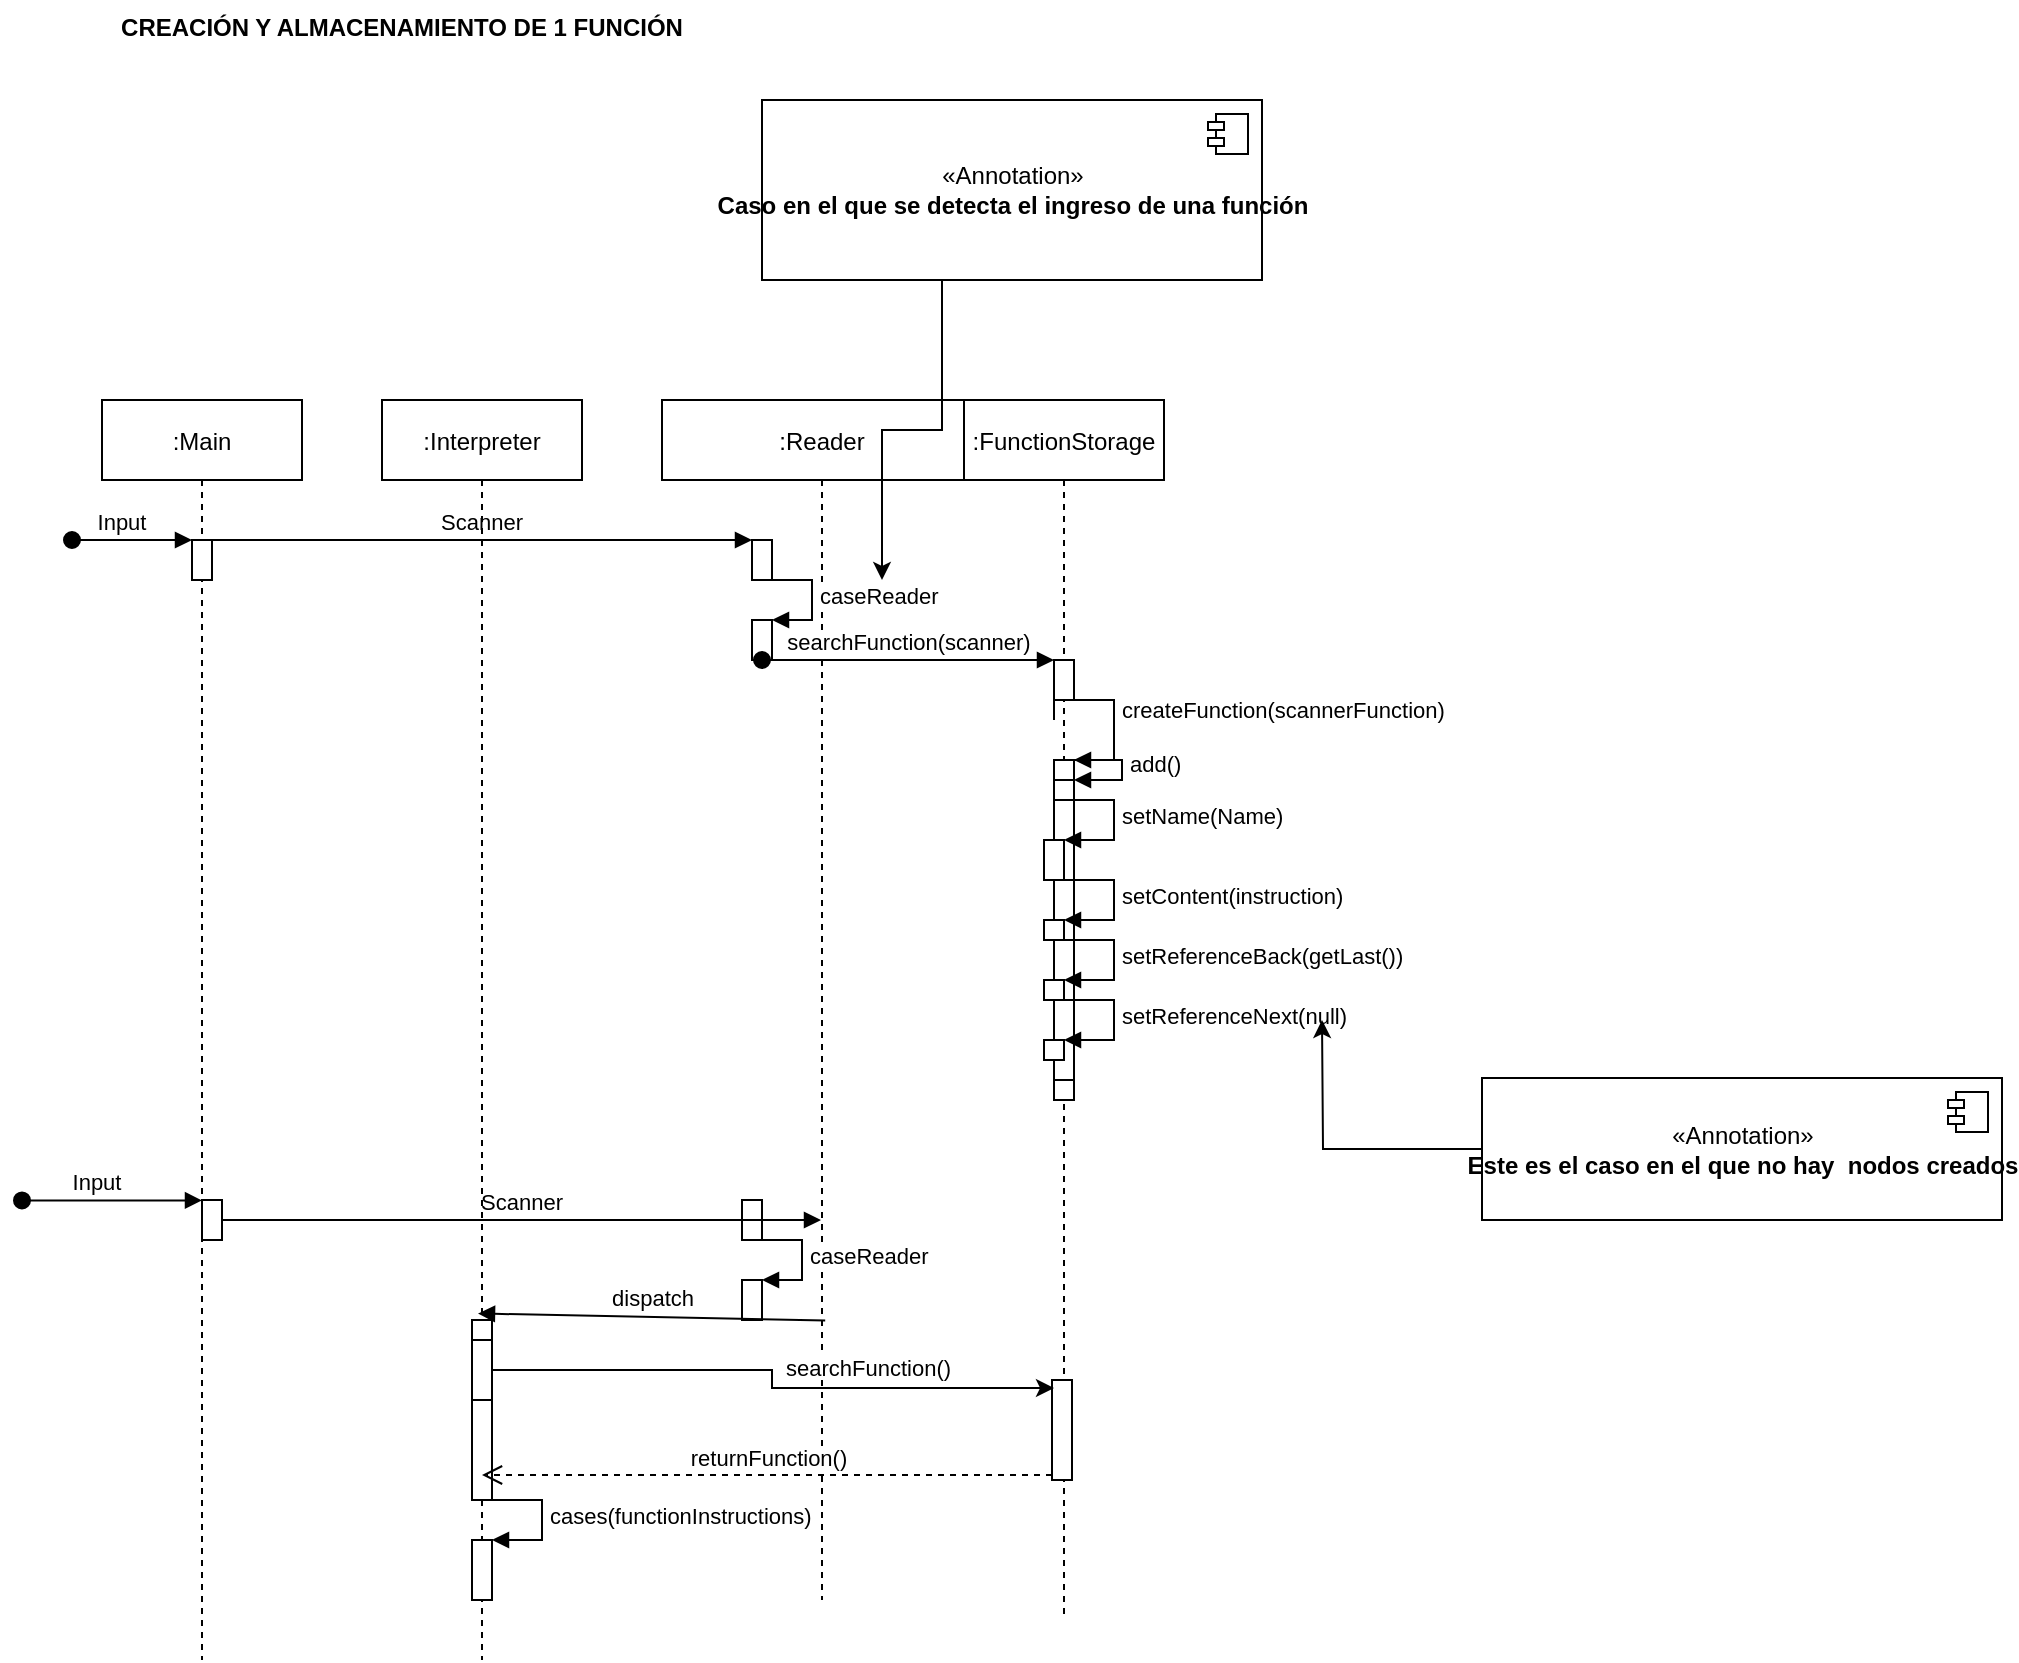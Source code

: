 <mxfile version="16.5.6" type="github">
  <diagram id="kgpKYQtTHZ0yAKxKKP6v" name="Page-1">
    <mxGraphModel dx="1918" dy="1552" grid="1" gridSize="10" guides="1" tooltips="1" connect="1" arrows="1" fold="1" page="1" pageScale="1" pageWidth="850" pageHeight="1100" math="0" shadow="0">
      <root>
        <mxCell id="0" />
        <mxCell id="1" parent="0" />
        <mxCell id="3nuBFxr9cyL0pnOWT2aG-1" value=":Main" style="shape=umlLifeline;perimeter=lifelinePerimeter;container=1;collapsible=0;recursiveResize=0;rounded=0;shadow=0;strokeWidth=1;" parent="1" vertex="1">
          <mxGeometry x="20" y="80" width="100" height="630" as="geometry" />
        </mxCell>
        <mxCell id="3nuBFxr9cyL0pnOWT2aG-2" value="" style="points=[];perimeter=orthogonalPerimeter;rounded=0;shadow=0;strokeWidth=1;" parent="3nuBFxr9cyL0pnOWT2aG-1" vertex="1">
          <mxGeometry x="45" y="70" width="10" height="20" as="geometry" />
        </mxCell>
        <mxCell id="3nuBFxr9cyL0pnOWT2aG-3" value="Input" style="verticalAlign=bottom;startArrow=oval;endArrow=block;startSize=8;shadow=0;strokeWidth=1;" parent="3nuBFxr9cyL0pnOWT2aG-1" target="3nuBFxr9cyL0pnOWT2aG-2" edge="1">
          <mxGeometry x="-0.167" relative="1" as="geometry">
            <mxPoint x="-15" y="70" as="sourcePoint" />
            <mxPoint as="offset" />
          </mxGeometry>
        </mxCell>
        <mxCell id="9EuFA9lxJS0PykdGBQlW-19" value="" style="points=[];perimeter=orthogonalPerimeter;rounded=0;shadow=0;strokeWidth=1;" parent="3nuBFxr9cyL0pnOWT2aG-1" vertex="1">
          <mxGeometry x="50" y="400" width="10" height="20" as="geometry" />
        </mxCell>
        <mxCell id="9EuFA9lxJS0PykdGBQlW-20" value="Input" style="verticalAlign=bottom;startArrow=oval;endArrow=block;startSize=8;shadow=0;strokeWidth=1;exitX=0.5;exitY=0.69;exitDx=0;exitDy=0;exitPerimeter=0;" parent="3nuBFxr9cyL0pnOWT2aG-1" target="9EuFA9lxJS0PykdGBQlW-19" edge="1">
          <mxGeometry x="-0.167" relative="1" as="geometry">
            <mxPoint x="-40" y="400.2" as="sourcePoint" />
            <mxPoint as="offset" />
          </mxGeometry>
        </mxCell>
        <mxCell id="3nuBFxr9cyL0pnOWT2aG-5" value=":Reader" style="shape=umlLifeline;perimeter=lifelinePerimeter;container=1;collapsible=0;recursiveResize=0;rounded=0;shadow=0;strokeWidth=1;" parent="1" vertex="1">
          <mxGeometry x="300" y="80" width="160" height="600" as="geometry" />
        </mxCell>
        <mxCell id="3nuBFxr9cyL0pnOWT2aG-6" value="" style="points=[];perimeter=orthogonalPerimeter;rounded=0;shadow=0;strokeWidth=1;" parent="3nuBFxr9cyL0pnOWT2aG-5" vertex="1">
          <mxGeometry x="45" y="70" width="10" height="20" as="geometry" />
        </mxCell>
        <mxCell id="Wa7YtOmpZMIhRV8Ab6Mp-7" value="" style="html=1;points=[];perimeter=orthogonalPerimeter;" parent="3nuBFxr9cyL0pnOWT2aG-5" vertex="1">
          <mxGeometry x="45" y="110" width="10" height="20" as="geometry" />
        </mxCell>
        <mxCell id="Wa7YtOmpZMIhRV8Ab6Mp-8" value="caseReader" style="edgeStyle=orthogonalEdgeStyle;html=1;align=left;spacingLeft=2;endArrow=block;rounded=0;entryX=1;entryY=0;" parent="3nuBFxr9cyL0pnOWT2aG-5" target="Wa7YtOmpZMIhRV8Ab6Mp-7" edge="1">
          <mxGeometry relative="1" as="geometry">
            <mxPoint x="50" y="90" as="sourcePoint" />
            <Array as="points">
              <mxPoint x="75" y="90" />
              <mxPoint x="75" y="110" />
            </Array>
          </mxGeometry>
        </mxCell>
        <mxCell id="5q7rxbdqiVcTN_8Q1Ob2-3" value="&lt;span style=&quot;color: rgb(0 , 0 , 0) ; font-family: &amp;#34;helvetica&amp;#34; ; font-size: 11px ; font-style: normal ; font-weight: 400 ; letter-spacing: normal ; text-align: center ; text-indent: 0px ; text-transform: none ; word-spacing: 0px ; background-color: rgb(255 , 255 , 255) ; display: inline ; float: none&quot;&gt;searchFunction()&lt;/span&gt;" style="text;whiteSpace=wrap;html=1;" vertex="1" parent="3nuBFxr9cyL0pnOWT2aG-5">
          <mxGeometry x="60" y="470" width="100" height="30" as="geometry" />
        </mxCell>
        <mxCell id="3nuBFxr9cyL0pnOWT2aG-8" value="Scanner" style="verticalAlign=bottom;endArrow=block;entryX=0;entryY=0;shadow=0;strokeWidth=1;" parent="1" source="3nuBFxr9cyL0pnOWT2aG-2" target="3nuBFxr9cyL0pnOWT2aG-6" edge="1">
          <mxGeometry relative="1" as="geometry">
            <mxPoint x="275" y="160" as="sourcePoint" />
          </mxGeometry>
        </mxCell>
        <mxCell id="Wa7YtOmpZMIhRV8Ab6Mp-1" value=":FunctionStorage" style="shape=umlLifeline;perimeter=lifelinePerimeter;container=1;collapsible=0;recursiveResize=0;rounded=0;shadow=0;strokeWidth=1;" parent="1" vertex="1">
          <mxGeometry x="451" y="80" width="100" height="610" as="geometry" />
        </mxCell>
        <mxCell id="Wa7YtOmpZMIhRV8Ab6Mp-26" value="" style="html=1;points=[];perimeter=orthogonalPerimeter;" parent="Wa7YtOmpZMIhRV8Ab6Mp-1" vertex="1">
          <mxGeometry x="45" y="180" width="10" height="170" as="geometry" />
        </mxCell>
        <mxCell id="R9P6kDvlkgEmbngEEbAk-9" value="" style="html=1;points=[];perimeter=orthogonalPerimeter;" parent="Wa7YtOmpZMIhRV8Ab6Mp-1" vertex="1">
          <mxGeometry x="45" y="190" width="10" height="150" as="geometry" />
        </mxCell>
        <mxCell id="Wa7YtOmpZMIhRV8Ab6Mp-9" value="" style="html=1;points=[];perimeter=orthogonalPerimeter;" parent="Wa7YtOmpZMIhRV8Ab6Mp-1" vertex="1">
          <mxGeometry x="45" y="130" width="10" height="20" as="geometry" />
        </mxCell>
        <mxCell id="Wa7YtOmpZMIhRV8Ab6Mp-27" value="createFunction(scannerFunction)" style="edgeStyle=orthogonalEdgeStyle;html=1;align=left;spacingLeft=2;endArrow=block;rounded=0;entryX=1;entryY=0;" parent="Wa7YtOmpZMIhRV8Ab6Mp-1" target="Wa7YtOmpZMIhRV8Ab6Mp-26" edge="1">
          <mxGeometry relative="1" as="geometry">
            <mxPoint x="45" y="160" as="sourcePoint" />
            <Array as="points">
              <mxPoint x="45" y="150" />
              <mxPoint x="75" y="150" />
              <mxPoint x="75" y="180" />
            </Array>
          </mxGeometry>
        </mxCell>
        <mxCell id="R9P6kDvlkgEmbngEEbAk-1" value="" style="html=1;points=[];perimeter=orthogonalPerimeter;" parent="Wa7YtOmpZMIhRV8Ab6Mp-1" vertex="1">
          <mxGeometry x="40" y="220" width="10" height="20" as="geometry" />
        </mxCell>
        <mxCell id="R9P6kDvlkgEmbngEEbAk-2" value="setName(Name)" style="edgeStyle=orthogonalEdgeStyle;html=1;align=left;spacingLeft=2;endArrow=block;rounded=0;entryX=1;entryY=0;" parent="Wa7YtOmpZMIhRV8Ab6Mp-1" target="R9P6kDvlkgEmbngEEbAk-1" edge="1">
          <mxGeometry relative="1" as="geometry">
            <mxPoint x="45" y="200" as="sourcePoint" />
            <Array as="points">
              <mxPoint x="75" y="200" />
            </Array>
          </mxGeometry>
        </mxCell>
        <mxCell id="R9P6kDvlkgEmbngEEbAk-3" value="" style="html=1;points=[];perimeter=orthogonalPerimeter;" parent="Wa7YtOmpZMIhRV8Ab6Mp-1" vertex="1">
          <mxGeometry x="40" y="260" width="10" height="10" as="geometry" />
        </mxCell>
        <mxCell id="R9P6kDvlkgEmbngEEbAk-4" value="setContent(instruction)" style="edgeStyle=orthogonalEdgeStyle;html=1;align=left;spacingLeft=2;endArrow=block;rounded=0;entryX=1;entryY=0;" parent="Wa7YtOmpZMIhRV8Ab6Mp-1" target="R9P6kDvlkgEmbngEEbAk-3" edge="1">
          <mxGeometry relative="1" as="geometry">
            <mxPoint x="45" y="240" as="sourcePoint" />
            <Array as="points">
              <mxPoint x="75" y="240" />
            </Array>
          </mxGeometry>
        </mxCell>
        <mxCell id="R9P6kDvlkgEmbngEEbAk-5" value="" style="html=1;points=[];perimeter=orthogonalPerimeter;" parent="Wa7YtOmpZMIhRV8Ab6Mp-1" vertex="1">
          <mxGeometry x="40" y="290" width="10" height="10" as="geometry" />
        </mxCell>
        <mxCell id="R9P6kDvlkgEmbngEEbAk-6" value="setReferenceBack(getLast())" style="edgeStyle=orthogonalEdgeStyle;html=1;align=left;spacingLeft=2;endArrow=block;rounded=0;entryX=1;entryY=0;" parent="Wa7YtOmpZMIhRV8Ab6Mp-1" target="R9P6kDvlkgEmbngEEbAk-5" edge="1">
          <mxGeometry relative="1" as="geometry">
            <mxPoint x="45" y="270" as="sourcePoint" />
            <Array as="points">
              <mxPoint x="75" y="270" />
            </Array>
          </mxGeometry>
        </mxCell>
        <mxCell id="R9P6kDvlkgEmbngEEbAk-7" value="" style="html=1;points=[];perimeter=orthogonalPerimeter;" parent="Wa7YtOmpZMIhRV8Ab6Mp-1" vertex="1">
          <mxGeometry x="40" y="320" width="10" height="10" as="geometry" />
        </mxCell>
        <mxCell id="R9P6kDvlkgEmbngEEbAk-8" value="setReferenceNext(null)" style="edgeStyle=orthogonalEdgeStyle;html=1;align=left;spacingLeft=2;endArrow=block;rounded=0;entryX=1;entryY=0;" parent="Wa7YtOmpZMIhRV8Ab6Mp-1" target="R9P6kDvlkgEmbngEEbAk-7" edge="1">
          <mxGeometry relative="1" as="geometry">
            <mxPoint x="45" y="300" as="sourcePoint" />
            <Array as="points">
              <mxPoint x="75" y="300" />
            </Array>
          </mxGeometry>
        </mxCell>
        <mxCell id="9EuFA9lxJS0PykdGBQlW-28" value="" style="html=1;points=[];perimeter=orthogonalPerimeter;" parent="Wa7YtOmpZMIhRV8Ab6Mp-1" vertex="1">
          <mxGeometry x="44" y="490" width="10" height="50" as="geometry" />
        </mxCell>
        <mxCell id="Wa7YtOmpZMIhRV8Ab6Mp-10" value="searchFunction(scanner)" style="html=1;verticalAlign=bottom;startArrow=oval;endArrow=block;startSize=8;rounded=0;" parent="1" target="Wa7YtOmpZMIhRV8Ab6Mp-9" edge="1">
          <mxGeometry relative="1" as="geometry">
            <mxPoint x="350" y="210" as="sourcePoint" />
          </mxGeometry>
        </mxCell>
        <mxCell id="Wa7YtOmpZMIhRV8Ab6Mp-15" style="edgeStyle=orthogonalEdgeStyle;rounded=0;orthogonalLoop=1;jettySize=auto;html=1;" parent="1" source="Wa7YtOmpZMIhRV8Ab6Mp-13" edge="1">
          <mxGeometry relative="1" as="geometry">
            <mxPoint x="410" y="170" as="targetPoint" />
            <Array as="points">
              <mxPoint x="440" y="95" />
              <mxPoint x="410" y="95" />
            </Array>
          </mxGeometry>
        </mxCell>
        <mxCell id="Wa7YtOmpZMIhRV8Ab6Mp-13" value="«Annotation»&lt;br&gt;&lt;b&gt;Caso en el que se detecta el ingreso de una función&lt;/b&gt;" style="html=1;dropTarget=0;" parent="1" vertex="1">
          <mxGeometry x="350" y="-70" width="250" height="90" as="geometry" />
        </mxCell>
        <mxCell id="Wa7YtOmpZMIhRV8Ab6Mp-14" value="" style="shape=module;jettyWidth=8;jettyHeight=4;" parent="Wa7YtOmpZMIhRV8Ab6Mp-13" vertex="1">
          <mxGeometry x="1" width="20" height="20" relative="1" as="geometry">
            <mxPoint x="-27" y="7" as="offset" />
          </mxGeometry>
        </mxCell>
        <mxCell id="R9P6kDvlkgEmbngEEbAk-10" value="add()" style="edgeStyle=orthogonalEdgeStyle;html=1;align=left;spacingLeft=2;endArrow=block;rounded=0;entryX=1;entryY=0;" parent="1" target="R9P6kDvlkgEmbngEEbAk-9" edge="1">
          <mxGeometry relative="1" as="geometry">
            <mxPoint x="500" y="260" as="sourcePoint" />
            <Array as="points">
              <mxPoint x="530" y="260" />
              <mxPoint x="530" y="270" />
            </Array>
          </mxGeometry>
        </mxCell>
        <mxCell id="R9P6kDvlkgEmbngEEbAk-13" style="edgeStyle=orthogonalEdgeStyle;rounded=0;orthogonalLoop=1;jettySize=auto;html=1;" parent="1" source="R9P6kDvlkgEmbngEEbAk-11" edge="1">
          <mxGeometry relative="1" as="geometry">
            <mxPoint x="630" y="390" as="targetPoint" />
          </mxGeometry>
        </mxCell>
        <mxCell id="R9P6kDvlkgEmbngEEbAk-11" value="«Annotation»&lt;br&gt;&lt;b&gt;Este es el caso en el que no hay&amp;nbsp; nodos creados&lt;/b&gt;" style="html=1;dropTarget=0;" parent="1" vertex="1">
          <mxGeometry x="710" y="419" width="260" height="71" as="geometry" />
        </mxCell>
        <mxCell id="R9P6kDvlkgEmbngEEbAk-12" value="" style="shape=module;jettyWidth=8;jettyHeight=4;" parent="R9P6kDvlkgEmbngEEbAk-11" vertex="1">
          <mxGeometry x="1" width="20" height="20" relative="1" as="geometry">
            <mxPoint x="-27" y="7" as="offset" />
          </mxGeometry>
        </mxCell>
        <mxCell id="R9P6kDvlkgEmbngEEbAk-14" value="CREACIÓN Y ALMACENAMIENTO DE 1 FUNCIÓN" style="text;align=center;fontStyle=1;verticalAlign=middle;spacingLeft=3;spacingRight=3;strokeColor=none;rotatable=0;points=[[0,0.5],[1,0.5]];portConstraint=eastwest;" parent="1" vertex="1">
          <mxGeometry x="30" y="-120" width="280" height="26" as="geometry" />
        </mxCell>
        <mxCell id="9EuFA9lxJS0PykdGBQlW-21" value="" style="points=[];perimeter=orthogonalPerimeter;rounded=0;shadow=0;strokeWidth=1;" parent="1" vertex="1">
          <mxGeometry x="340" y="480" width="10" height="20" as="geometry" />
        </mxCell>
        <mxCell id="9EuFA9lxJS0PykdGBQlW-22" value="" style="html=1;points=[];perimeter=orthogonalPerimeter;" parent="1" vertex="1">
          <mxGeometry x="340" y="520" width="10" height="20" as="geometry" />
        </mxCell>
        <mxCell id="9EuFA9lxJS0PykdGBQlW-23" value="caseReader" style="edgeStyle=orthogonalEdgeStyle;html=1;align=left;spacingLeft=2;endArrow=block;rounded=0;entryX=1;entryY=0;" parent="1" target="9EuFA9lxJS0PykdGBQlW-22" edge="1">
          <mxGeometry relative="1" as="geometry">
            <mxPoint x="345" y="500" as="sourcePoint" />
            <Array as="points">
              <mxPoint x="370" y="500" />
              <mxPoint x="370" y="520" />
            </Array>
          </mxGeometry>
        </mxCell>
        <mxCell id="9EuFA9lxJS0PykdGBQlW-29" value="dispatch" style="html=1;verticalAlign=bottom;endArrow=block;entryX=0.48;entryY=0.725;rounded=0;exitX=0.51;exitY=0.767;exitDx=0;exitDy=0;exitPerimeter=0;entryDx=0;entryDy=0;entryPerimeter=0;" parent="1" source="3nuBFxr9cyL0pnOWT2aG-5" target="9EuFA9lxJS0PykdGBQlW-35" edge="1">
          <mxGeometry relative="1" as="geometry">
            <mxPoint x="425" y="540" as="sourcePoint" />
          </mxGeometry>
        </mxCell>
        <mxCell id="9EuFA9lxJS0PykdGBQlW-24" value="Scanner" style="verticalAlign=bottom;endArrow=block;shadow=0;strokeWidth=1;" parent="1" source="9EuFA9lxJS0PykdGBQlW-19" target="3nuBFxr9cyL0pnOWT2aG-5" edge="1">
          <mxGeometry relative="1" as="geometry">
            <mxPoint x="180" y="490" as="sourcePoint" />
            <mxPoint x="250" y="480" as="targetPoint" />
          </mxGeometry>
        </mxCell>
        <mxCell id="9EuFA9lxJS0PykdGBQlW-35" value=":Interpreter" style="shape=umlLifeline;perimeter=lifelinePerimeter;container=1;collapsible=0;recursiveResize=0;rounded=0;shadow=0;strokeWidth=1;" parent="1" vertex="1">
          <mxGeometry x="160" y="80" width="100" height="630" as="geometry" />
        </mxCell>
        <mxCell id="9EuFA9lxJS0PykdGBQlW-38" value="" style="points=[];perimeter=orthogonalPerimeter;rounded=0;shadow=0;strokeWidth=1;" parent="9EuFA9lxJS0PykdGBQlW-35" vertex="1">
          <mxGeometry x="45" y="460" width="10" height="90" as="geometry" />
        </mxCell>
        <mxCell id="9EuFA9lxJS0PykdGBQlW-41" value="" style="html=1;points=[];perimeter=orthogonalPerimeter;" parent="9EuFA9lxJS0PykdGBQlW-35" vertex="1">
          <mxGeometry x="45" y="570" width="10" height="30" as="geometry" />
        </mxCell>
        <mxCell id="9EuFA9lxJS0PykdGBQlW-42" value="cases(functionInstructions)" style="edgeStyle=orthogonalEdgeStyle;html=1;align=left;spacingLeft=2;endArrow=block;rounded=0;entryX=1;entryY=0;" parent="9EuFA9lxJS0PykdGBQlW-35" target="9EuFA9lxJS0PykdGBQlW-41" edge="1">
          <mxGeometry relative="1" as="geometry">
            <mxPoint x="50" y="550" as="sourcePoint" />
            <Array as="points">
              <mxPoint x="80" y="550" />
            </Array>
          </mxGeometry>
        </mxCell>
        <mxCell id="5q7rxbdqiVcTN_8Q1Ob2-1" value="" style="points=[];perimeter=orthogonalPerimeter;rounded=0;shadow=0;strokeWidth=1;" vertex="1" parent="9EuFA9lxJS0PykdGBQlW-35">
          <mxGeometry x="45" y="470" width="10" height="30" as="geometry" />
        </mxCell>
        <mxCell id="9EuFA9lxJS0PykdGBQlW-30" value="returnFunction()" style="html=1;verticalAlign=bottom;endArrow=open;dashed=1;endSize=8;exitX=0;exitY=0.95;rounded=0;" parent="1" source="9EuFA9lxJS0PykdGBQlW-28" target="9EuFA9lxJS0PykdGBQlW-35" edge="1">
          <mxGeometry relative="1" as="geometry">
            <mxPoint x="425" y="616" as="targetPoint" />
          </mxGeometry>
        </mxCell>
        <mxCell id="5q7rxbdqiVcTN_8Q1Ob2-2" style="edgeStyle=orthogonalEdgeStyle;rounded=0;orthogonalLoop=1;jettySize=auto;html=1;entryX=0.1;entryY=0.08;entryDx=0;entryDy=0;entryPerimeter=0;" edge="1" parent="1" source="5q7rxbdqiVcTN_8Q1Ob2-1" target="9EuFA9lxJS0PykdGBQlW-28">
          <mxGeometry relative="1" as="geometry" />
        </mxCell>
      </root>
    </mxGraphModel>
  </diagram>
</mxfile>
